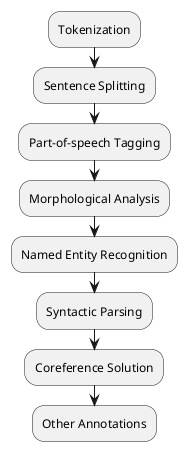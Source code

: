 @startuml

:Tokenization;
:Sentence Splitting;
:Part-of-speech Tagging;
:Morphological Analysis;
:Named Entity Recognition;
:Syntactic Parsing;
:Coreference Solution;
:Other Annotations;

@enduml